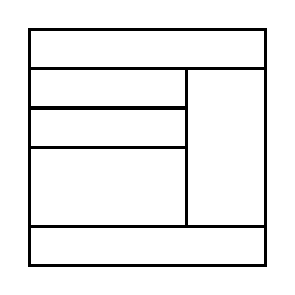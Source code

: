 \begin{tikzpicture}[very thick, scale=.5]
    \draw (0,5) rectangle (6,6);
    \draw (0,4) rectangle (4,5);
    \draw (0,3) rectangle (4,4);
    \draw (0,1) rectangle (4,3);
    \draw (4,1) rectangle (6,5);
    \draw (0,0) rectangle (6,1);
\end{tikzpicture}
